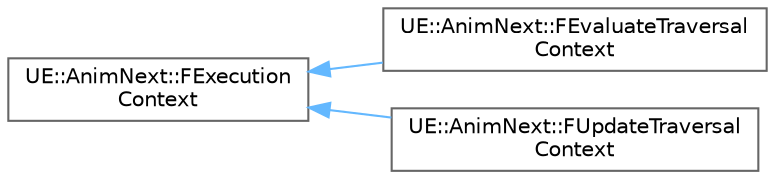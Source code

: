 digraph "Graphical Class Hierarchy"
{
 // INTERACTIVE_SVG=YES
 // LATEX_PDF_SIZE
  bgcolor="transparent";
  edge [fontname=Helvetica,fontsize=10,labelfontname=Helvetica,labelfontsize=10];
  node [fontname=Helvetica,fontsize=10,shape=box,height=0.2,width=0.4];
  rankdir="LR";
  Node0 [id="Node000000",label="UE::AnimNext::FExecution\lContext",height=0.2,width=0.4,color="grey40", fillcolor="white", style="filled",URL="$de/d9d/structUE_1_1AnimNext_1_1FExecutionContext.html",tooltip="Execution Context."];
  Node0 -> Node1 [id="edge8933_Node000000_Node000001",dir="back",color="steelblue1",style="solid",tooltip=" "];
  Node1 [id="Node000001",label="UE::AnimNext::FEvaluateTraversal\lContext",height=0.2,width=0.4,color="grey40", fillcolor="white", style="filled",URL="$da/d97/structUE_1_1AnimNext_1_1FEvaluateTraversalContext.html",tooltip="FEvaluateTraversalContext."];
  Node0 -> Node2 [id="edge8934_Node000000_Node000002",dir="back",color="steelblue1",style="solid",tooltip=" "];
  Node2 [id="Node000002",label="UE::AnimNext::FUpdateTraversal\lContext",height=0.2,width=0.4,color="grey40", fillcolor="white", style="filled",URL="$de/ddc/structUE_1_1AnimNext_1_1FUpdateTraversalContext.html",tooltip="FUpdateTraversalContext."];
}
